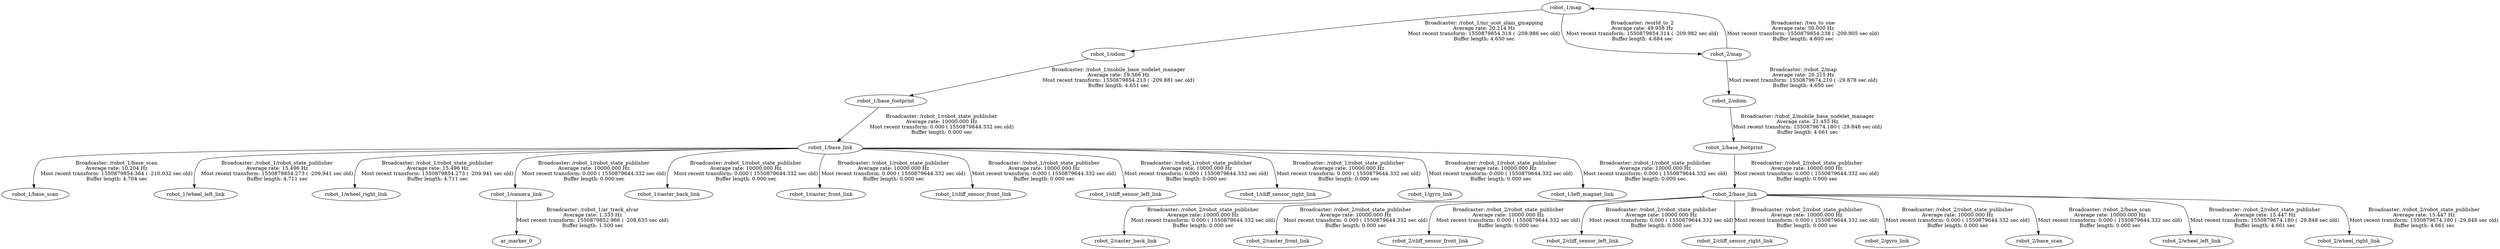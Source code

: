 digraph G {
"robot_1/base_link" -> "robot_1/base_scan"[label="Broadcaster: /robot_1/base_scan\nAverage rate: 10.204 Hz\nMost recent transform: 1550879854.364 ( -210.032 sec old)\nBuffer length: 4.704 sec\n"];
"robot_1/base_footprint" -> "robot_1/base_link"[label="Broadcaster: /robot_1/robot_state_publisher\nAverage rate: 10000.000 Hz\nMost recent transform: 0.000 ( 1550879644.332 sec old)\nBuffer length: 0.000 sec\n"];
"robot_1/base_link" -> "robot_1/wheel_left_link"[label="Broadcaster: /robot_1/robot_state_publisher\nAverage rate: 15.496 Hz\nMost recent transform: 1550879854.273 ( -209.941 sec old)\nBuffer length: 4.711 sec\n"];
"robot_1/base_link" -> "robot_1/wheel_right_link"[label="Broadcaster: /robot_1/robot_state_publisher\nAverage rate: 15.496 Hz\nMost recent transform: 1550879854.273 ( -209.941 sec old)\nBuffer length: 4.711 sec\n"];
"robot_1/odom" -> "robot_1/base_footprint"[label="Broadcaster: /robot_1/mobile_base_nodelet_manager\nAverage rate: 19.566 Hz\nMost recent transform: 1550879854.213 ( -209.881 sec old)\nBuffer length: 4.651 sec\n"];
"robot_1/map" -> "robot_1/odom"[label="Broadcaster: /robot_1/mr_scot_slam_gmapping\nAverage rate: 20.214 Hz\nMost recent transform: 1550879854.318 ( -209.986 sec old)\nBuffer length: 4.650 sec\n"];
"robot_1/map" -> "robot_2/map"[label="Broadcaster: /world_to_2\nAverage rate: 49.958 Hz\nMost recent transform: 1550879854.314 ( -209.982 sec old)\nBuffer length: 4.684 sec\n"];
"robot_2/map" -> "robot_1/map"[label="Broadcaster: /two_to_one\nAverage rate: 50.000 Hz\nMost recent transform: 1550879854.238 ( -209.905 sec old)\nBuffer length: 4.600 sec\n"];
"robot_2/base_footprint" -> "robot_2/base_link"[label="Broadcaster: /robot_2/robot_state_publisher\nAverage rate: 10000.000 Hz\nMost recent transform: 0.000 ( 1550879644.332 sec old)\nBuffer length: 0.000 sec\n"];
"robot_2/odom" -> "robot_2/base_footprint"[label="Broadcaster: /robot_2/mobile_base_nodelet_manager\nAverage rate: 21.455 Hz\nMost recent transform: 1550879674.180 ( -29.848 sec old)\nBuffer length: 4.661 sec\n"];
"robot_2/base_link" -> "robot_2/caster_back_link"[label="Broadcaster: /robot_2/robot_state_publisher\nAverage rate: 10000.000 Hz\nMost recent transform: 0.000 ( 1550879644.332 sec old)\nBuffer length: 0.000 sec\n"];
"robot_2/base_link" -> "robot_2/caster_front_link"[label="Broadcaster: /robot_2/robot_state_publisher\nAverage rate: 10000.000 Hz\nMost recent transform: 0.000 ( 1550879644.332 sec old)\nBuffer length: 0.000 sec\n"];
"robot_2/base_link" -> "robot_2/cliff_sensor_front_link"[label="Broadcaster: /robot_2/robot_state_publisher\nAverage rate: 10000.000 Hz\nMost recent transform: 0.000 ( 1550879644.332 sec old)\nBuffer length: 0.000 sec\n"];
"robot_2/base_link" -> "robot_2/cliff_sensor_left_link"[label="Broadcaster: /robot_2/robot_state_publisher\nAverage rate: 10000.000 Hz\nMost recent transform: 0.000 ( 1550879644.332 sec old)\nBuffer length: 0.000 sec\n"];
"robot_2/base_link" -> "robot_2/cliff_sensor_right_link"[label="Broadcaster: /robot_2/robot_state_publisher\nAverage rate: 10000.000 Hz\nMost recent transform: 0.000 ( 1550879644.332 sec old)\nBuffer length: 0.000 sec\n"];
"robot_2/base_link" -> "robot_2/gyro_link"[label="Broadcaster: /robot_2/robot_state_publisher\nAverage rate: 10000.000 Hz\nMost recent transform: 0.000 ( 1550879644.332 sec old)\nBuffer length: 0.000 sec\n"];
"robot_2/base_link" -> "robot_2/base_scan"[label="Broadcaster: /robot_2/base_scan\nAverage rate: 10000.000 Hz\nMost recent transform: 0.000 ( 1550879644.332 sec old)\nBuffer length: 0.000 sec\n"];
"robot_2/map" -> "robot_2/odom"[label="Broadcaster: /robot_2/map\nAverage rate: 20.215 Hz\nMost recent transform: 1550879674.210 ( -29.878 sec old)\nBuffer length: 4.650 sec\n"];
"robot_2/base_link" -> "robot_2/wheel_left_link"[label="Broadcaster: /robot_2/robot_state_publisher\nAverage rate: 15.447 Hz\nMost recent transform: 1550879674.180 ( -29.848 sec old)\nBuffer length: 4.661 sec\n"];
"robot_2/base_link" -> "robot_2/wheel_right_link"[label="Broadcaster: /robot_2/robot_state_publisher\nAverage rate: 15.447 Hz\nMost recent transform: 1550879674.180 ( -29.848 sec old)\nBuffer length: 4.661 sec\n"];
"robot_1/base_link" -> "robot_1/camera_link"[label="Broadcaster: /robot_1/robot_state_publisher\nAverage rate: 10000.000 Hz\nMost recent transform: 0.000 ( 1550879644.332 sec old)\nBuffer length: 0.000 sec\n"];
"robot_1/base_link" -> "robot_1/caster_back_link"[label="Broadcaster: /robot_1/robot_state_publisher\nAverage rate: 10000.000 Hz\nMost recent transform: 0.000 ( 1550879644.332 sec old)\nBuffer length: 0.000 sec\n"];
"robot_1/base_link" -> "robot_1/caster_front_link"[label="Broadcaster: /robot_1/robot_state_publisher\nAverage rate: 10000.000 Hz\nMost recent transform: 0.000 ( 1550879644.332 sec old)\nBuffer length: 0.000 sec\n"];
"robot_1/base_link" -> "robot_1/cliff_sensor_front_link"[label="Broadcaster: /robot_1/robot_state_publisher\nAverage rate: 10000.000 Hz\nMost recent transform: 0.000 ( 1550879644.332 sec old)\nBuffer length: 0.000 sec\n"];
"robot_1/base_link" -> "robot_1/cliff_sensor_left_link"[label="Broadcaster: /robot_1/robot_state_publisher\nAverage rate: 10000.000 Hz\nMost recent transform: 0.000 ( 1550879644.332 sec old)\nBuffer length: 0.000 sec\n"];
"robot_1/base_link" -> "robot_1/cliff_sensor_right_link"[label="Broadcaster: /robot_1/robot_state_publisher\nAverage rate: 10000.000 Hz\nMost recent transform: 0.000 ( 1550879644.332 sec old)\nBuffer length: 0.000 sec\n"];
"robot_1/base_link" -> "robot_1/gyro_link"[label="Broadcaster: /robot_1/robot_state_publisher\nAverage rate: 10000.000 Hz\nMost recent transform: 0.000 ( 1550879644.332 sec old)\nBuffer length: 0.000 sec\n"];
"robot_1/base_link" -> "robot_1/left_magnet_link"[label="Broadcaster: /robot_1/robot_state_publisher\nAverage rate: 10000.000 Hz\nMost recent transform: 0.000 ( 1550879644.332 sec old)\nBuffer length: 0.000 sec\n"];
"robot_1/camera_link" -> "ar_marker_0"[label="Broadcaster: /robot_1/ar_track_alvar\nAverage rate: 1.333 Hz\nMost recent transform: 1550879852.966 ( -208.633 sec old)\nBuffer length: 1.500 sec\n"];
}